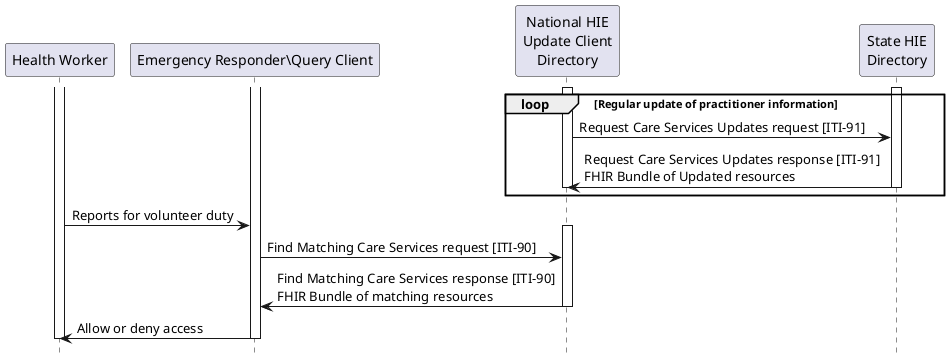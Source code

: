 @startuml usecase2-processflow
hide footbox
participant "Health Worker" as HW
participant "Emergency Responder\Query Client" as ER
participant "National HIE\nUpdate Client\nDirectory" as NHIE
participant "State HIE\nDirectory" as SHIE

loop Regular update of practitioner information
activate NHIE
activate SHIE
NHIE -> SHIE : Request Care Services Updates request [ITI-91]
SHIE -> NHIE : Request Care Services Updates response [ITI-91]\nFHIR Bundle of Updated resources
deactivate NHIE
deactivate SHIE
end

activate HW
activate ER
HW -> ER : Reports for volunteer duty

activate NHIE
ER -> NHIE : Find Matching Care Services request [ITI-90]
NHIE -> ER : Find Matching Care Services response [ITI-90]\nFHIR Bundle of matching resources
deactivate NHIE

ER -> HW : Allow or deny access
deactivate HW
deactivate ER

@enduml
